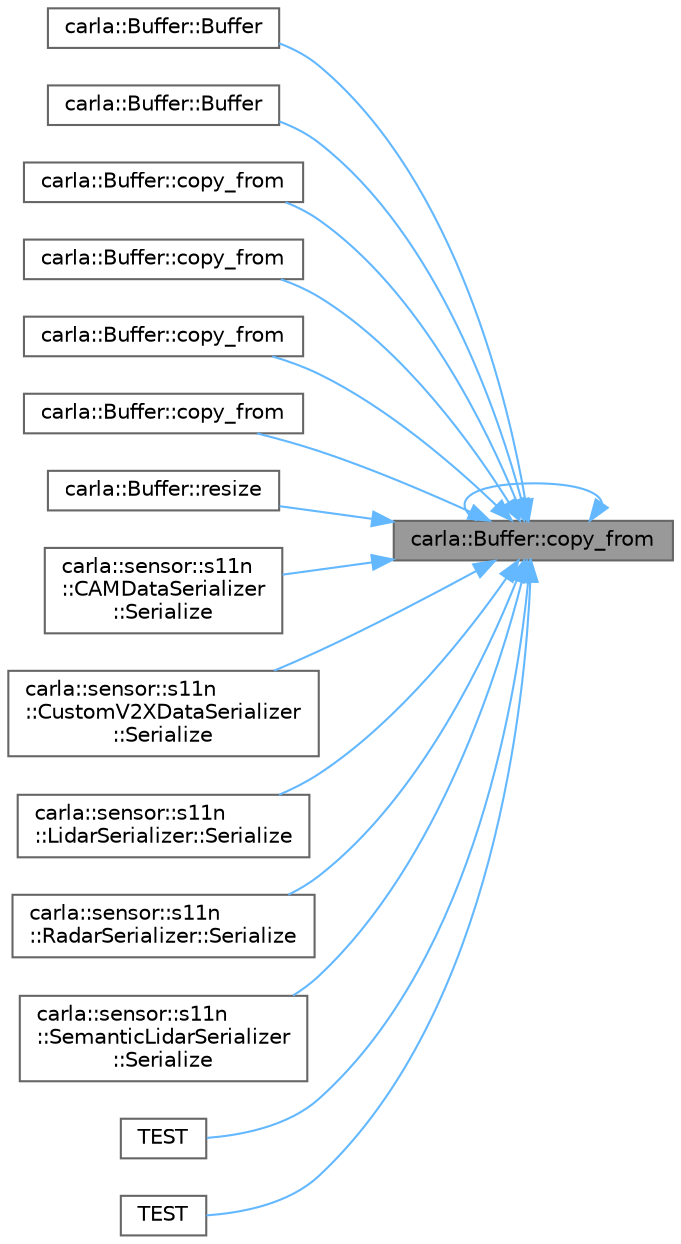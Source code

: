 digraph "carla::Buffer::copy_from"
{
 // INTERACTIVE_SVG=YES
 // LATEX_PDF_SIZE
  bgcolor="transparent";
  edge [fontname=Helvetica,fontsize=10,labelfontname=Helvetica,labelfontsize=10];
  node [fontname=Helvetica,fontsize=10,shape=box,height=0.2,width=0.4];
  rankdir="RL";
  Node1 [id="Node000001",label="carla::Buffer::copy_from",height=0.2,width=0.4,color="gray40", fillcolor="grey60", style="filled", fontcolor="black",tooltip="将 source 复制到此缓冲区。如果需要，则分配内存。"];
  Node1 -> Node2 [id="edge1_Node000001_Node000002",dir="back",color="steelblue1",style="solid",tooltip=" "];
  Node2 [id="Node000002",label="carla::Buffer::Buffer",height=0.2,width=0.4,color="grey40", fillcolor="white", style="filled",URL="$d0/d0a/classcarla_1_1Buffer.html#ab731ce339c37012402dc537d3460f27e",tooltip="将 source 复制到此缓冲区中。分配所需的内存。"];
  Node1 -> Node3 [id="edge2_Node000001_Node000003",dir="back",color="steelblue1",style="solid",tooltip=" "];
  Node3 [id="Node000003",label="carla::Buffer::Buffer",height=0.2,width=0.4,color="grey40", fillcolor="white", style="filled",URL="$d0/d0a/classcarla_1_1Buffer.html#ab3993ff30409538cf6b49867972ca9f2",tooltip=" "];
  Node1 -> Node1 [id="edge3_Node000001_Node000001",dir="back",color="steelblue1",style="solid",tooltip=" "];
  Node1 -> Node4 [id="edge4_Node000001_Node000004",dir="back",color="steelblue1",style="solid",tooltip=" "];
  Node4 [id="Node000004",label="carla::Buffer::copy_from",height=0.2,width=0.4,color="grey40", fillcolor="white", style="filled",URL="$d0/d0a/classcarla_1_1Buffer.html#a9a072ab15feb1bef4b8382097564245c",tooltip="Copy size bytes of the memory pointed by data into this buffer."];
  Node1 -> Node5 [id="edge5_Node000001_Node000005",dir="back",color="steelblue1",style="solid",tooltip=" "];
  Node5 [id="Node000005",label="carla::Buffer::copy_from",height=0.2,width=0.4,color="grey40", fillcolor="white", style="filled",URL="$d0/d0a/classcarla_1_1Buffer.html#a4d64f1d7e854f2c00e77465d2b4343dc",tooltip="将 source 复制到此缓冲区，在前面留出 offset 字节未初始化的空间。"];
  Node1 -> Node6 [id="edge6_Node000001_Node000006",dir="back",color="steelblue1",style="solid",tooltip=" "];
  Node6 [id="Node000006",label="carla::Buffer::copy_from",height=0.2,width=0.4,color="grey40", fillcolor="white", style="filled",URL="$d0/d0a/classcarla_1_1Buffer.html#a1f0e9f66182aeeeb90eaa9fb42ebb6b6",tooltip="将 source 复制到此缓冲区，在前面留出 offset 字节未初始化的空间。"];
  Node1 -> Node7 [id="edge7_Node000001_Node000007",dir="back",color="steelblue1",style="solid",tooltip=" "];
  Node7 [id="Node000007",label="carla::Buffer::copy_from",height=0.2,width=0.4,color="grey40", fillcolor="white", style="filled",URL="$d0/d0a/classcarla_1_1Buffer.html#abdf1eb6cba882b2d7cef248c808f00b0",tooltip="将 data 指向的内存中的 size 字节复制到此缓冲区，"];
  Node1 -> Node8 [id="edge8_Node000001_Node000008",dir="back",color="steelblue1",style="solid",tooltip=" "];
  Node8 [id="Node000008",label="carla::Buffer::resize",height=0.2,width=0.4,color="grey40", fillcolor="white", style="filled",URL="$d0/d0a/classcarla_1_1Buffer.html#a5b88975958c363b78904f61f576302be",tooltip="调整缓冲区的大小。如果容量不足，将分配一个新的大小为 size 的内存块，并复制数据。"];
  Node1 -> Node9 [id="edge9_Node000001_Node000009",dir="back",color="steelblue1",style="solid",tooltip=" "];
  Node9 [id="Node000009",label="carla::sensor::s11n\l::CAMDataSerializer\l::Serialize",height=0.2,width=0.4,color="grey40", fillcolor="white", style="filled",URL="$d1/dde/classcarla_1_1sensor_1_1s11n_1_1CAMDataSerializer.html#a1967101963c894483c4bd603eeda7aa9",tooltip=" "];
  Node1 -> Node10 [id="edge10_Node000001_Node000010",dir="back",color="steelblue1",style="solid",tooltip=" "];
  Node10 [id="Node000010",label="carla::sensor::s11n\l::CustomV2XDataSerializer\l::Serialize",height=0.2,width=0.4,color="grey40", fillcolor="white", style="filled",URL="$d6/d2b/classcarla_1_1sensor_1_1s11n_1_1CustomV2XDataSerializer.html#aac3e397ac180f1d84fdab103698cd07b",tooltip=" "];
  Node1 -> Node11 [id="edge11_Node000001_Node000011",dir="back",color="steelblue1",style="solid",tooltip=" "];
  Node11 [id="Node000011",label="carla::sensor::s11n\l::LidarSerializer::Serialize",height=0.2,width=0.4,color="grey40", fillcolor="white", style="filled",URL="$dc/d6a/classcarla_1_1sensor_1_1s11n_1_1LidarSerializer.html#aa1a92351e842f4c2fa537da23c5fbacb",tooltip=" "];
  Node1 -> Node12 [id="edge12_Node000001_Node000012",dir="back",color="steelblue1",style="solid",tooltip=" "];
  Node12 [id="Node000012",label="carla::sensor::s11n\l::RadarSerializer::Serialize",height=0.2,width=0.4,color="grey40", fillcolor="white", style="filled",URL="$dd/ddf/classcarla_1_1sensor_1_1s11n_1_1RadarSerializer.html#a3d082e4a5eb7cd0074d00f8c29bb4c1d",tooltip=" "];
  Node1 -> Node13 [id="edge13_Node000001_Node000013",dir="back",color="steelblue1",style="solid",tooltip=" "];
  Node13 [id="Node000013",label="carla::sensor::s11n\l::SemanticLidarSerializer\l::Serialize",height=0.2,width=0.4,color="grey40", fillcolor="white", style="filled",URL="$d2/ddd/classcarla_1_1sensor_1_1s11n_1_1SemanticLidarSerializer.html#a57ad0867f27342c6cf029651553688c3",tooltip=" "];
  Node1 -> Node14 [id="edge14_Node000001_Node000014",dir="back",color="steelblue1",style="solid",tooltip=" "];
  Node14 [id="Node000014",label="TEST",height=0.2,width=0.4,color="grey40", fillcolor="white", style="filled",URL="$dd/d43/test__buffer_8cpp.html#a7c167d13806fd575bed52320c7f9a127",tooltip=" "];
  Node1 -> Node15 [id="edge15_Node000001_Node000015",dir="back",color="steelblue1",style="solid",tooltip=" "];
  Node15 [id="Node000015",label="TEST",height=0.2,width=0.4,color="grey40", fillcolor="white", style="filled",URL="$dd/d43/test__buffer_8cpp.html#adee408c1b0eaee28c1ed960c490734f4",tooltip=" "];
}
